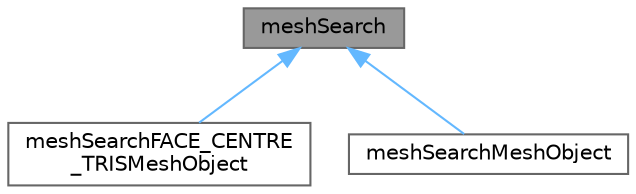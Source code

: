 digraph "meshSearch"
{
 // LATEX_PDF_SIZE
  bgcolor="transparent";
  edge [fontname=Helvetica,fontsize=10,labelfontname=Helvetica,labelfontsize=10];
  node [fontname=Helvetica,fontsize=10,shape=box,height=0.2,width=0.4];
  Node1 [id="Node000001",label="meshSearch",height=0.2,width=0.4,color="gray40", fillcolor="grey60", style="filled", fontcolor="black",tooltip="Various (local, not parallel) searches on polyMesh; uses (demand driven) octree to search."];
  Node1 -> Node2 [id="edge1_Node000001_Node000002",dir="back",color="steelblue1",style="solid",tooltip=" "];
  Node2 [id="Node000002",label="meshSearchFACE_CENTRE\l_TRISMeshObject",height=0.2,width=0.4,color="gray40", fillcolor="white", style="filled",URL="$classFoam_1_1meshSearchFACE__CENTRE__TRISMeshObject.html",tooltip="MeshObject wrapper around meshSearch(mesh,  polyMesh::FACE_CENTRE_TRIS)."];
  Node1 -> Node3 [id="edge2_Node000001_Node000003",dir="back",color="steelblue1",style="solid",tooltip=" "];
  Node3 [id="Node000003",label="meshSearchMeshObject",height=0.2,width=0.4,color="gray40", fillcolor="white", style="filled",URL="$classFoam_1_1meshSearchMeshObject.html",tooltip="MeshObject wrapper around meshSearch(mesh)."];
}

